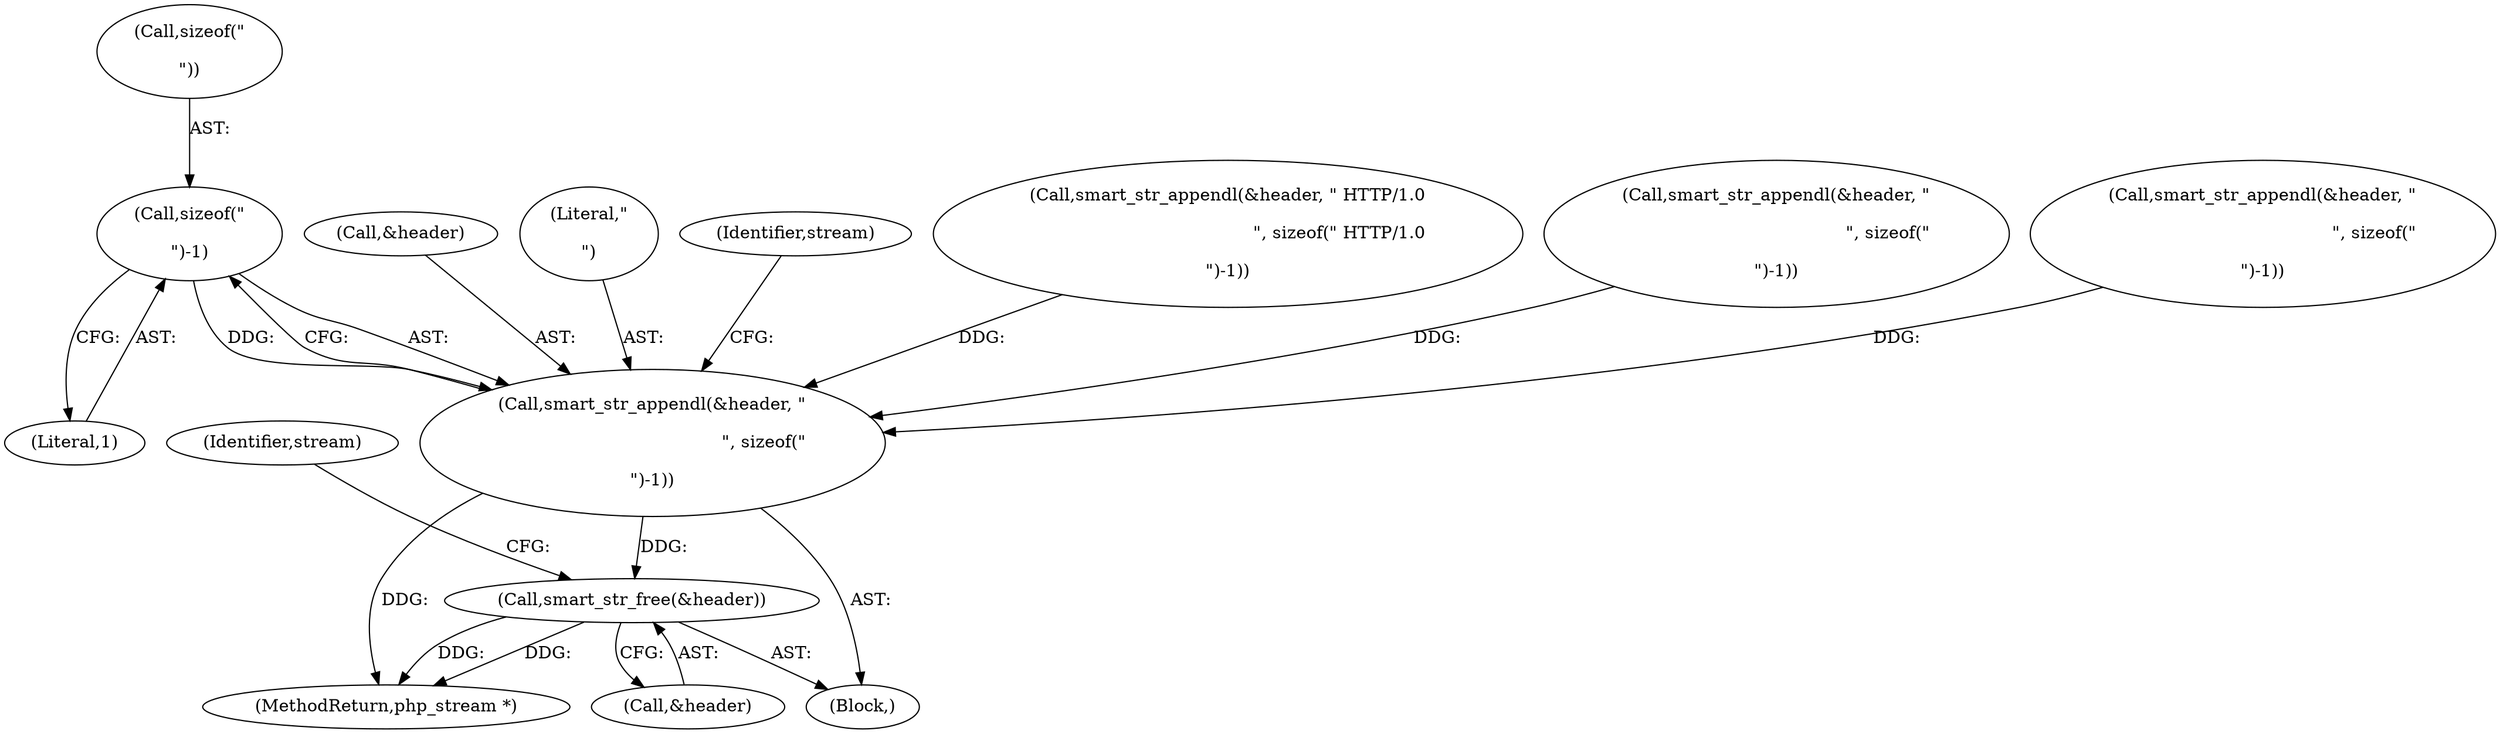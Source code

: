 digraph "0_php-src_523f230c831d7b33353203fa34aee4e92ac12bba@API" {
"1001021" [label="(Call,sizeof(\"\r\n\")-1)"];
"1001017" [label="(Call,smart_str_appendl(&header, \"\r\n\", sizeof(\"\r\n\")-1))"];
"1001044" [label="(Call,smart_str_free(&header))"];
"1001021" [label="(Call,sizeof(\"\r\n\")-1)"];
"1001018" [label="(Call,&header)"];
"1001020" [label="(Literal,\"\r\n\")"];
"1001028" [label="(Identifier,stream)"];
"1000652" [label="(Call,smart_str_appendl(&header, \" HTTP/1.0\r\n\", sizeof(\" HTTP/1.0\r\n\")-1))"];
"1003233" [label="(MethodReturn,php_stream *)"];
"1001017" [label="(Call,smart_str_appendl(&header, \"\r\n\", sizeof(\"\r\n\")-1))"];
"1001045" [label="(Call,&header)"];
"1000596" [label="(Block,)"];
"1001022" [label="(Call,sizeof(\"\r\n\"))"];
"1000969" [label="(Call,smart_str_appendl(&header, \"\r\n\", sizeof(\"\r\n\")-1))"];
"1001044" [label="(Call,smart_str_free(&header))"];
"1000813" [label="(Call,smart_str_appendl(&header, \"\r\n\", sizeof(\"\r\n\")-1))"];
"1001048" [label="(Identifier,stream)"];
"1001024" [label="(Literal,1)"];
"1001021" -> "1001017"  [label="AST: "];
"1001021" -> "1001024"  [label="CFG: "];
"1001022" -> "1001021"  [label="AST: "];
"1001024" -> "1001021"  [label="AST: "];
"1001017" -> "1001021"  [label="CFG: "];
"1001021" -> "1001017"  [label="DDG: "];
"1001017" -> "1000596"  [label="AST: "];
"1001018" -> "1001017"  [label="AST: "];
"1001020" -> "1001017"  [label="AST: "];
"1001028" -> "1001017"  [label="CFG: "];
"1001017" -> "1003233"  [label="DDG: "];
"1000813" -> "1001017"  [label="DDG: "];
"1000652" -> "1001017"  [label="DDG: "];
"1000969" -> "1001017"  [label="DDG: "];
"1001017" -> "1001044"  [label="DDG: "];
"1001044" -> "1000596"  [label="AST: "];
"1001044" -> "1001045"  [label="CFG: "];
"1001045" -> "1001044"  [label="AST: "];
"1001048" -> "1001044"  [label="CFG: "];
"1001044" -> "1003233"  [label="DDG: "];
"1001044" -> "1003233"  [label="DDG: "];
}
